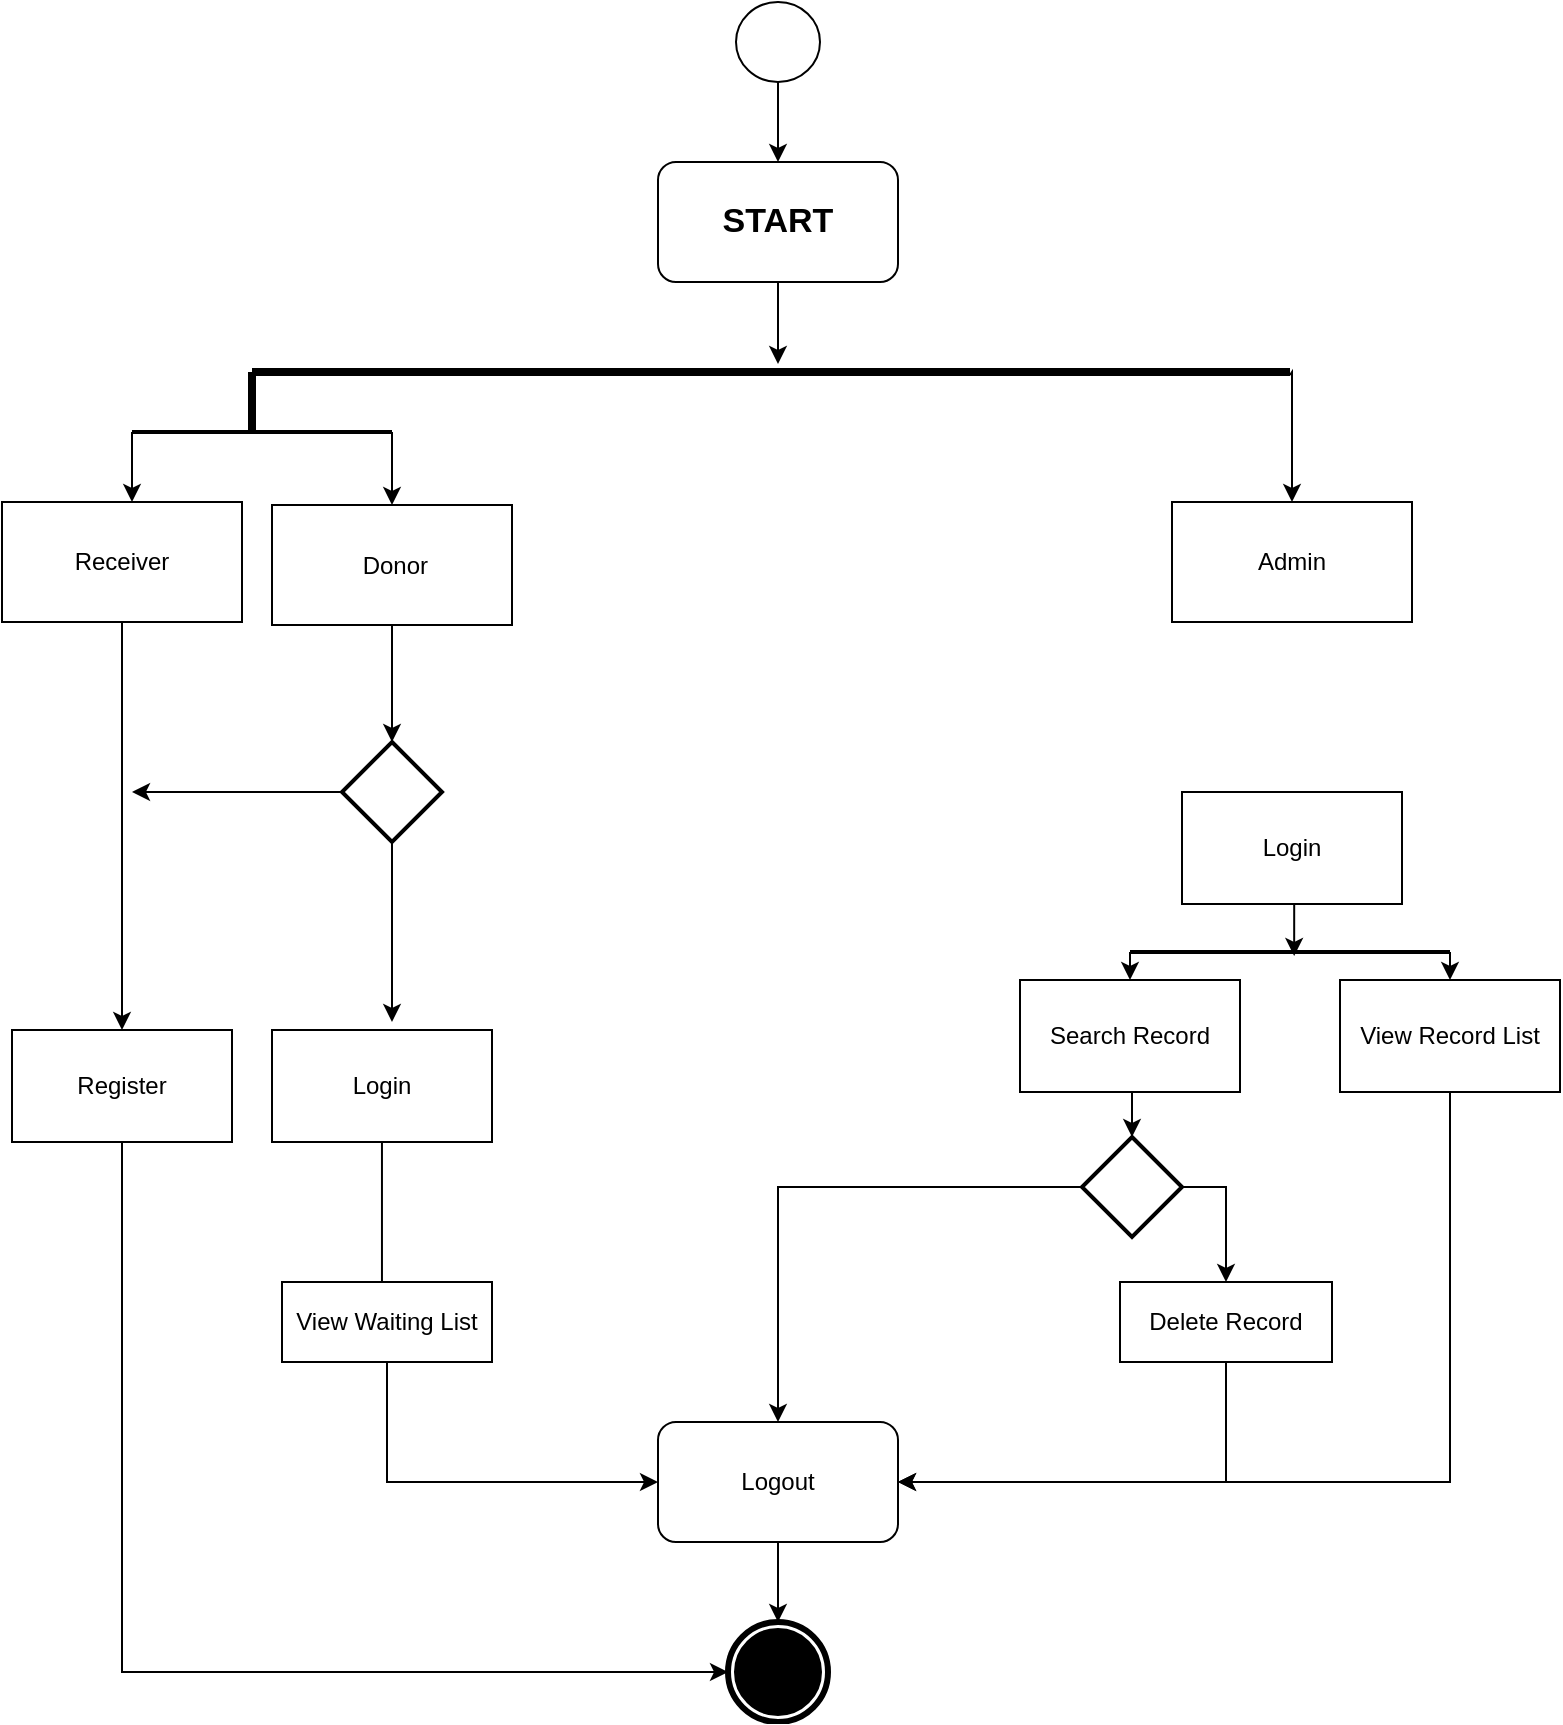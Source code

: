 <mxfile version="12.0.0" type="github" pages="1"><diagram id="gdJKLzaQfNuwkqgFyybS" name="Page-1"><mxGraphModel dx="1191" dy="762" grid="1" gridSize="10" guides="1" tooltips="1" connect="1" arrows="1" fold="1" page="1" pageScale="1" pageWidth="827" pageHeight="1169" math="0" shadow="0"><root><mxCell id="0"/><mxCell id="1" parent="0"/><mxCell id="zhJGRLVVLHx0740t-Vu5-3" style="edgeStyle=orthogonalEdgeStyle;rounded=0;orthogonalLoop=1;jettySize=auto;html=1;" edge="1" parent="1" source="zhJGRLVVLHx0740t-Vu5-1" target="zhJGRLVVLHx0740t-Vu5-2"><mxGeometry relative="1" as="geometry"/></mxCell><mxCell id="zhJGRLVVLHx0740t-Vu5-1" value="" style="shape=mxgraph.bpmn.shape;html=1;verticalLabelPosition=bottom;labelBackgroundColor=#ffffff;verticalAlign=top;align=center;perimeter=ellipsePerimeter;outlineConnect=0;outline=standard;symbol=general;" vertex="1" parent="1"><mxGeometry x="402" y="70" width="42" height="40" as="geometry"/></mxCell><mxCell id="zhJGRLVVLHx0740t-Vu5-19" style="edgeStyle=orthogonalEdgeStyle;rounded=0;orthogonalLoop=1;jettySize=auto;html=1;entryX=0.506;entryY=0.125;entryDx=0;entryDy=0;entryPerimeter=0;" edge="1" parent="1" source="zhJGRLVVLHx0740t-Vu5-2"><mxGeometry relative="1" as="geometry"><mxPoint x="423" y="251" as="targetPoint"/></mxGeometry></mxCell><mxCell id="zhJGRLVVLHx0740t-Vu5-2" value="&lt;font style=&quot;font-size: 17px&quot;&gt;&lt;b&gt;START&lt;/b&gt;&lt;/font&gt;" style="rounded=1;whiteSpace=wrap;html=1;" vertex="1" parent="1"><mxGeometry x="363" y="150" width="120" height="60" as="geometry"/></mxCell><mxCell id="zhJGRLVVLHx0740t-Vu5-59" style="edgeStyle=orthogonalEdgeStyle;rounded=0;orthogonalLoop=1;jettySize=auto;html=1;" edge="1" parent="1" source="zhJGRLVVLHx0740t-Vu5-14" target="zhJGRLVVLHx0740t-Vu5-16"><mxGeometry relative="1" as="geometry"/></mxCell><mxCell id="zhJGRLVVLHx0740t-Vu5-14" value="&amp;nbsp;Donor" style="rounded=0;whiteSpace=wrap;html=1;" vertex="1" parent="1"><mxGeometry x="170" y="321.5" width="120" height="60" as="geometry"/></mxCell><mxCell id="zhJGRLVVLHx0740t-Vu5-15" value="Admin" style="rounded=0;whiteSpace=wrap;html=1;" vertex="1" parent="1"><mxGeometry x="620" y="320" width="120" height="60" as="geometry"/></mxCell><mxCell id="zhJGRLVVLHx0740t-Vu5-63" style="edgeStyle=orthogonalEdgeStyle;rounded=0;orthogonalLoop=1;jettySize=auto;html=1;" edge="1" parent="1" source="zhJGRLVVLHx0740t-Vu5-16"><mxGeometry relative="1" as="geometry"><mxPoint x="230" y="580" as="targetPoint"/></mxGeometry></mxCell><mxCell id="zhJGRLVVLHx0740t-Vu5-65" style="edgeStyle=orthogonalEdgeStyle;rounded=0;orthogonalLoop=1;jettySize=auto;html=1;" edge="1" parent="1" source="zhJGRLVVLHx0740t-Vu5-16"><mxGeometry relative="1" as="geometry"><mxPoint x="100" y="465" as="targetPoint"/></mxGeometry></mxCell><mxCell id="zhJGRLVVLHx0740t-Vu5-16" value="" style="strokeWidth=2;html=1;shape=mxgraph.flowchart.decision;whiteSpace=wrap;" vertex="1" parent="1"><mxGeometry x="205" y="440" width="50" height="50" as="geometry"/></mxCell><mxCell id="zhJGRLVVLHx0740t-Vu5-37" style="edgeStyle=orthogonalEdgeStyle;rounded=0;orthogonalLoop=1;jettySize=auto;html=1;entryX=0;entryY=0.5;entryDx=0;entryDy=0;" edge="1" parent="1" source="zhJGRLVVLHx0740t-Vu5-20" target="zhJGRLVVLHx0740t-Vu5-35"><mxGeometry relative="1" as="geometry"><Array as="points"><mxPoint x="95" y="905"/></Array></mxGeometry></mxCell><mxCell id="zhJGRLVVLHx0740t-Vu5-20" value="Register" style="rounded=0;whiteSpace=wrap;html=1;" vertex="1" parent="1"><mxGeometry x="40" y="584" width="110" height="56" as="geometry"/></mxCell><mxCell id="zhJGRLVVLHx0740t-Vu5-44" style="edgeStyle=orthogonalEdgeStyle;rounded=0;orthogonalLoop=1;jettySize=auto;html=1;entryX=0.476;entryY=0.5;entryDx=0;entryDy=0;entryPerimeter=0;" edge="1" parent="1" source="zhJGRLVVLHx0740t-Vu5-21" target="zhJGRLVVLHx0740t-Vu5-43"><mxGeometry relative="1" as="geometry"/></mxCell><mxCell id="zhJGRLVVLHx0740t-Vu5-21" value="Login" style="rounded=0;whiteSpace=wrap;html=1;" vertex="1" parent="1"><mxGeometry x="170" y="584" width="110" height="56" as="geometry"/></mxCell><mxCell id="zhJGRLVVLHx0740t-Vu5-47" style="edgeStyle=orthogonalEdgeStyle;rounded=0;orthogonalLoop=1;jettySize=auto;html=1;exitX=0.5;exitY=1;exitDx=0;exitDy=0;entryX=0.513;entryY=0.7;entryDx=0;entryDy=0;entryPerimeter=0;" edge="1" parent="1" source="zhJGRLVVLHx0740t-Vu5-23" target="zhJGRLVVLHx0740t-Vu5-28"><mxGeometry relative="1" as="geometry"/></mxCell><mxCell id="zhJGRLVVLHx0740t-Vu5-23" value="Login" style="rounded=0;whiteSpace=wrap;html=1;" vertex="1" parent="1"><mxGeometry x="625" y="465" width="110" height="56" as="geometry"/></mxCell><mxCell id="zhJGRLVVLHx0740t-Vu5-72" style="edgeStyle=orthogonalEdgeStyle;rounded=0;orthogonalLoop=1;jettySize=auto;html=1;entryX=0.5;entryY=0;entryDx=0;entryDy=0;" edge="1" parent="1" source="zhJGRLVVLHx0740t-Vu5-27" target="zhJGRLVVLHx0740t-Vu5-15"><mxGeometry relative="1" as="geometry"><Array as="points"><mxPoint x="680" y="255"/></Array></mxGeometry></mxCell><mxCell id="zhJGRLVVLHx0740t-Vu5-27" value="" style="line;strokeWidth=4;html=1;perimeter=backbonePerimeter;points=[];outlineConnect=0;" vertex="1" parent="1"><mxGeometry x="160" y="250" width="519" height="10" as="geometry"/></mxCell><mxCell id="zhJGRLVVLHx0740t-Vu5-48" style="edgeStyle=orthogonalEdgeStyle;rounded=0;orthogonalLoop=1;jettySize=auto;html=1;exitX=0;exitY=0.5;exitDx=0;exitDy=0;exitPerimeter=0;entryX=0.5;entryY=0;entryDx=0;entryDy=0;" edge="1" parent="1" source="zhJGRLVVLHx0740t-Vu5-28" target="zhJGRLVVLHx0740t-Vu5-30"><mxGeometry relative="1" as="geometry"/></mxCell><mxCell id="zhJGRLVVLHx0740t-Vu5-50" style="edgeStyle=orthogonalEdgeStyle;rounded=0;orthogonalLoop=1;jettySize=auto;html=1;exitX=1;exitY=0.5;exitDx=0;exitDy=0;exitPerimeter=0;entryX=0.5;entryY=0;entryDx=0;entryDy=0;" edge="1" parent="1" source="zhJGRLVVLHx0740t-Vu5-28" target="zhJGRLVVLHx0740t-Vu5-31"><mxGeometry relative="1" as="geometry"/></mxCell><mxCell id="zhJGRLVVLHx0740t-Vu5-28" value="" style="line;strokeWidth=2;html=1;" vertex="1" parent="1"><mxGeometry x="599" y="540" width="160" height="10" as="geometry"/></mxCell><mxCell id="zhJGRLVVLHx0740t-Vu5-41" style="edgeStyle=orthogonalEdgeStyle;rounded=0;orthogonalLoop=1;jettySize=auto;html=1;exitX=0.5;exitY=1;exitDx=0;exitDy=0;entryX=0.5;entryY=0;entryDx=0;entryDy=0;entryPerimeter=0;" edge="1" parent="1" source="zhJGRLVVLHx0740t-Vu5-30" target="zhJGRLVVLHx0740t-Vu5-32"><mxGeometry relative="1" as="geometry"/></mxCell><mxCell id="zhJGRLVVLHx0740t-Vu5-30" value="Search Record" style="rounded=0;whiteSpace=wrap;html=1;" vertex="1" parent="1"><mxGeometry x="544" y="559" width="110" height="56" as="geometry"/></mxCell><mxCell id="zhJGRLVVLHx0740t-Vu5-42" style="edgeStyle=orthogonalEdgeStyle;rounded=0;orthogonalLoop=1;jettySize=auto;html=1;entryX=1;entryY=0.5;entryDx=0;entryDy=0;" edge="1" parent="1" source="zhJGRLVVLHx0740t-Vu5-31" target="zhJGRLVVLHx0740t-Vu5-33"><mxGeometry relative="1" as="geometry"><Array as="points"><mxPoint x="759" y="810"/></Array></mxGeometry></mxCell><mxCell id="zhJGRLVVLHx0740t-Vu5-31" value="View Record List" style="rounded=0;whiteSpace=wrap;html=1;" vertex="1" parent="1"><mxGeometry x="704" y="559" width="110" height="56" as="geometry"/></mxCell><mxCell id="zhJGRLVVLHx0740t-Vu5-39" style="edgeStyle=orthogonalEdgeStyle;rounded=0;orthogonalLoop=1;jettySize=auto;html=1;exitX=1;exitY=0.5;exitDx=0;exitDy=0;exitPerimeter=0;entryX=0.5;entryY=0;entryDx=0;entryDy=0;" edge="1" parent="1" source="zhJGRLVVLHx0740t-Vu5-32" target="zhJGRLVVLHx0740t-Vu5-36"><mxGeometry relative="1" as="geometry"/></mxCell><mxCell id="zhJGRLVVLHx0740t-Vu5-40" style="edgeStyle=orthogonalEdgeStyle;rounded=0;orthogonalLoop=1;jettySize=auto;html=1;entryX=0.5;entryY=0;entryDx=0;entryDy=0;" edge="1" parent="1" source="zhJGRLVVLHx0740t-Vu5-32" target="zhJGRLVVLHx0740t-Vu5-33"><mxGeometry relative="1" as="geometry"/></mxCell><mxCell id="zhJGRLVVLHx0740t-Vu5-32" value="" style="strokeWidth=2;html=1;shape=mxgraph.flowchart.decision;whiteSpace=wrap;" vertex="1" parent="1"><mxGeometry x="575" y="637.5" width="50" height="50" as="geometry"/></mxCell><mxCell id="zhJGRLVVLHx0740t-Vu5-46" style="edgeStyle=orthogonalEdgeStyle;rounded=0;orthogonalLoop=1;jettySize=auto;html=1;entryX=0.5;entryY=0;entryDx=0;entryDy=0;" edge="1" parent="1" source="zhJGRLVVLHx0740t-Vu5-33" target="zhJGRLVVLHx0740t-Vu5-35"><mxGeometry relative="1" as="geometry"/></mxCell><mxCell id="zhJGRLVVLHx0740t-Vu5-33" value="Logout" style="rounded=1;whiteSpace=wrap;html=1;" vertex="1" parent="1"><mxGeometry x="363" y="780" width="120" height="60" as="geometry"/></mxCell><mxCell id="zhJGRLVVLHx0740t-Vu5-64" style="edgeStyle=orthogonalEdgeStyle;rounded=0;orthogonalLoop=1;jettySize=auto;html=1;entryX=0.5;entryY=0;entryDx=0;entryDy=0;" edge="1" parent="1" source="zhJGRLVVLHx0740t-Vu5-34" target="zhJGRLVVLHx0740t-Vu5-20"><mxGeometry relative="1" as="geometry"/></mxCell><mxCell id="zhJGRLVVLHx0740t-Vu5-34" value="Receiver" style="rounded=0;whiteSpace=wrap;html=1;" vertex="1" parent="1"><mxGeometry x="35" y="320" width="120" height="60" as="geometry"/></mxCell><mxCell id="zhJGRLVVLHx0740t-Vu5-35" value="" style="shape=mxgraph.bpmn.shape;html=1;verticalLabelPosition=bottom;labelBackgroundColor=#ffffff;verticalAlign=top;align=center;perimeter=ellipsePerimeter;outlineConnect=0;outline=end;symbol=terminate;" vertex="1" parent="1"><mxGeometry x="398" y="880" width="50" height="50" as="geometry"/></mxCell><mxCell id="zhJGRLVVLHx0740t-Vu5-38" style="edgeStyle=orthogonalEdgeStyle;rounded=0;orthogonalLoop=1;jettySize=auto;html=1;entryX=1;entryY=0.5;entryDx=0;entryDy=0;" edge="1" parent="1" source="zhJGRLVVLHx0740t-Vu5-36" target="zhJGRLVVLHx0740t-Vu5-33"><mxGeometry relative="1" as="geometry"><Array as="points"><mxPoint x="647" y="810"/></Array></mxGeometry></mxCell><mxCell id="zhJGRLVVLHx0740t-Vu5-36" value="Delete Record" style="rounded=0;whiteSpace=wrap;html=1;" vertex="1" parent="1"><mxGeometry x="594" y="710" width="106" height="40" as="geometry"/></mxCell><mxCell id="zhJGRLVVLHx0740t-Vu5-45" style="edgeStyle=orthogonalEdgeStyle;rounded=0;orthogonalLoop=1;jettySize=auto;html=1;entryX=0;entryY=0.5;entryDx=0;entryDy=0;" edge="1" parent="1" source="zhJGRLVVLHx0740t-Vu5-43" target="zhJGRLVVLHx0740t-Vu5-33"><mxGeometry relative="1" as="geometry"><Array as="points"><mxPoint x="228" y="810"/></Array></mxGeometry></mxCell><mxCell id="zhJGRLVVLHx0740t-Vu5-43" value="View Waiting List" style="rounded=0;whiteSpace=wrap;html=1;" vertex="1" parent="1"><mxGeometry x="175" y="710" width="105" height="40" as="geometry"/></mxCell><mxCell id="zhJGRLVVLHx0740t-Vu5-55" style="edgeStyle=orthogonalEdgeStyle;rounded=0;orthogonalLoop=1;jettySize=auto;html=1;exitX=1;exitY=0.5;exitDx=0;exitDy=0;exitPerimeter=0;entryX=0.5;entryY=0;entryDx=0;entryDy=0;" edge="1" parent="1" source="zhJGRLVVLHx0740t-Vu5-53" target="zhJGRLVVLHx0740t-Vu5-14"><mxGeometry relative="1" as="geometry"/></mxCell><mxCell id="zhJGRLVVLHx0740t-Vu5-56" style="edgeStyle=orthogonalEdgeStyle;rounded=0;orthogonalLoop=1;jettySize=auto;html=1;exitX=0;exitY=0.5;exitDx=0;exitDy=0;exitPerimeter=0;" edge="1" parent="1" source="zhJGRLVVLHx0740t-Vu5-53"><mxGeometry relative="1" as="geometry"><mxPoint x="100" y="320" as="targetPoint"/><Array as="points"><mxPoint x="100" y="300"/><mxPoint x="100" y="300"/></Array></mxGeometry></mxCell><mxCell id="zhJGRLVVLHx0740t-Vu5-53" value="" style="line;strokeWidth=2;html=1;" vertex="1" parent="1"><mxGeometry x="100" y="280" width="130" height="10" as="geometry"/></mxCell><mxCell id="zhJGRLVVLHx0740t-Vu5-71" value="" style="line;strokeWidth=4;direction=south;html=1;perimeter=backbonePerimeter;points=[];outlineConnect=0;" vertex="1" parent="1"><mxGeometry x="155" y="255" width="10" height="30" as="geometry"/></mxCell></root></mxGraphModel></diagram></mxfile>